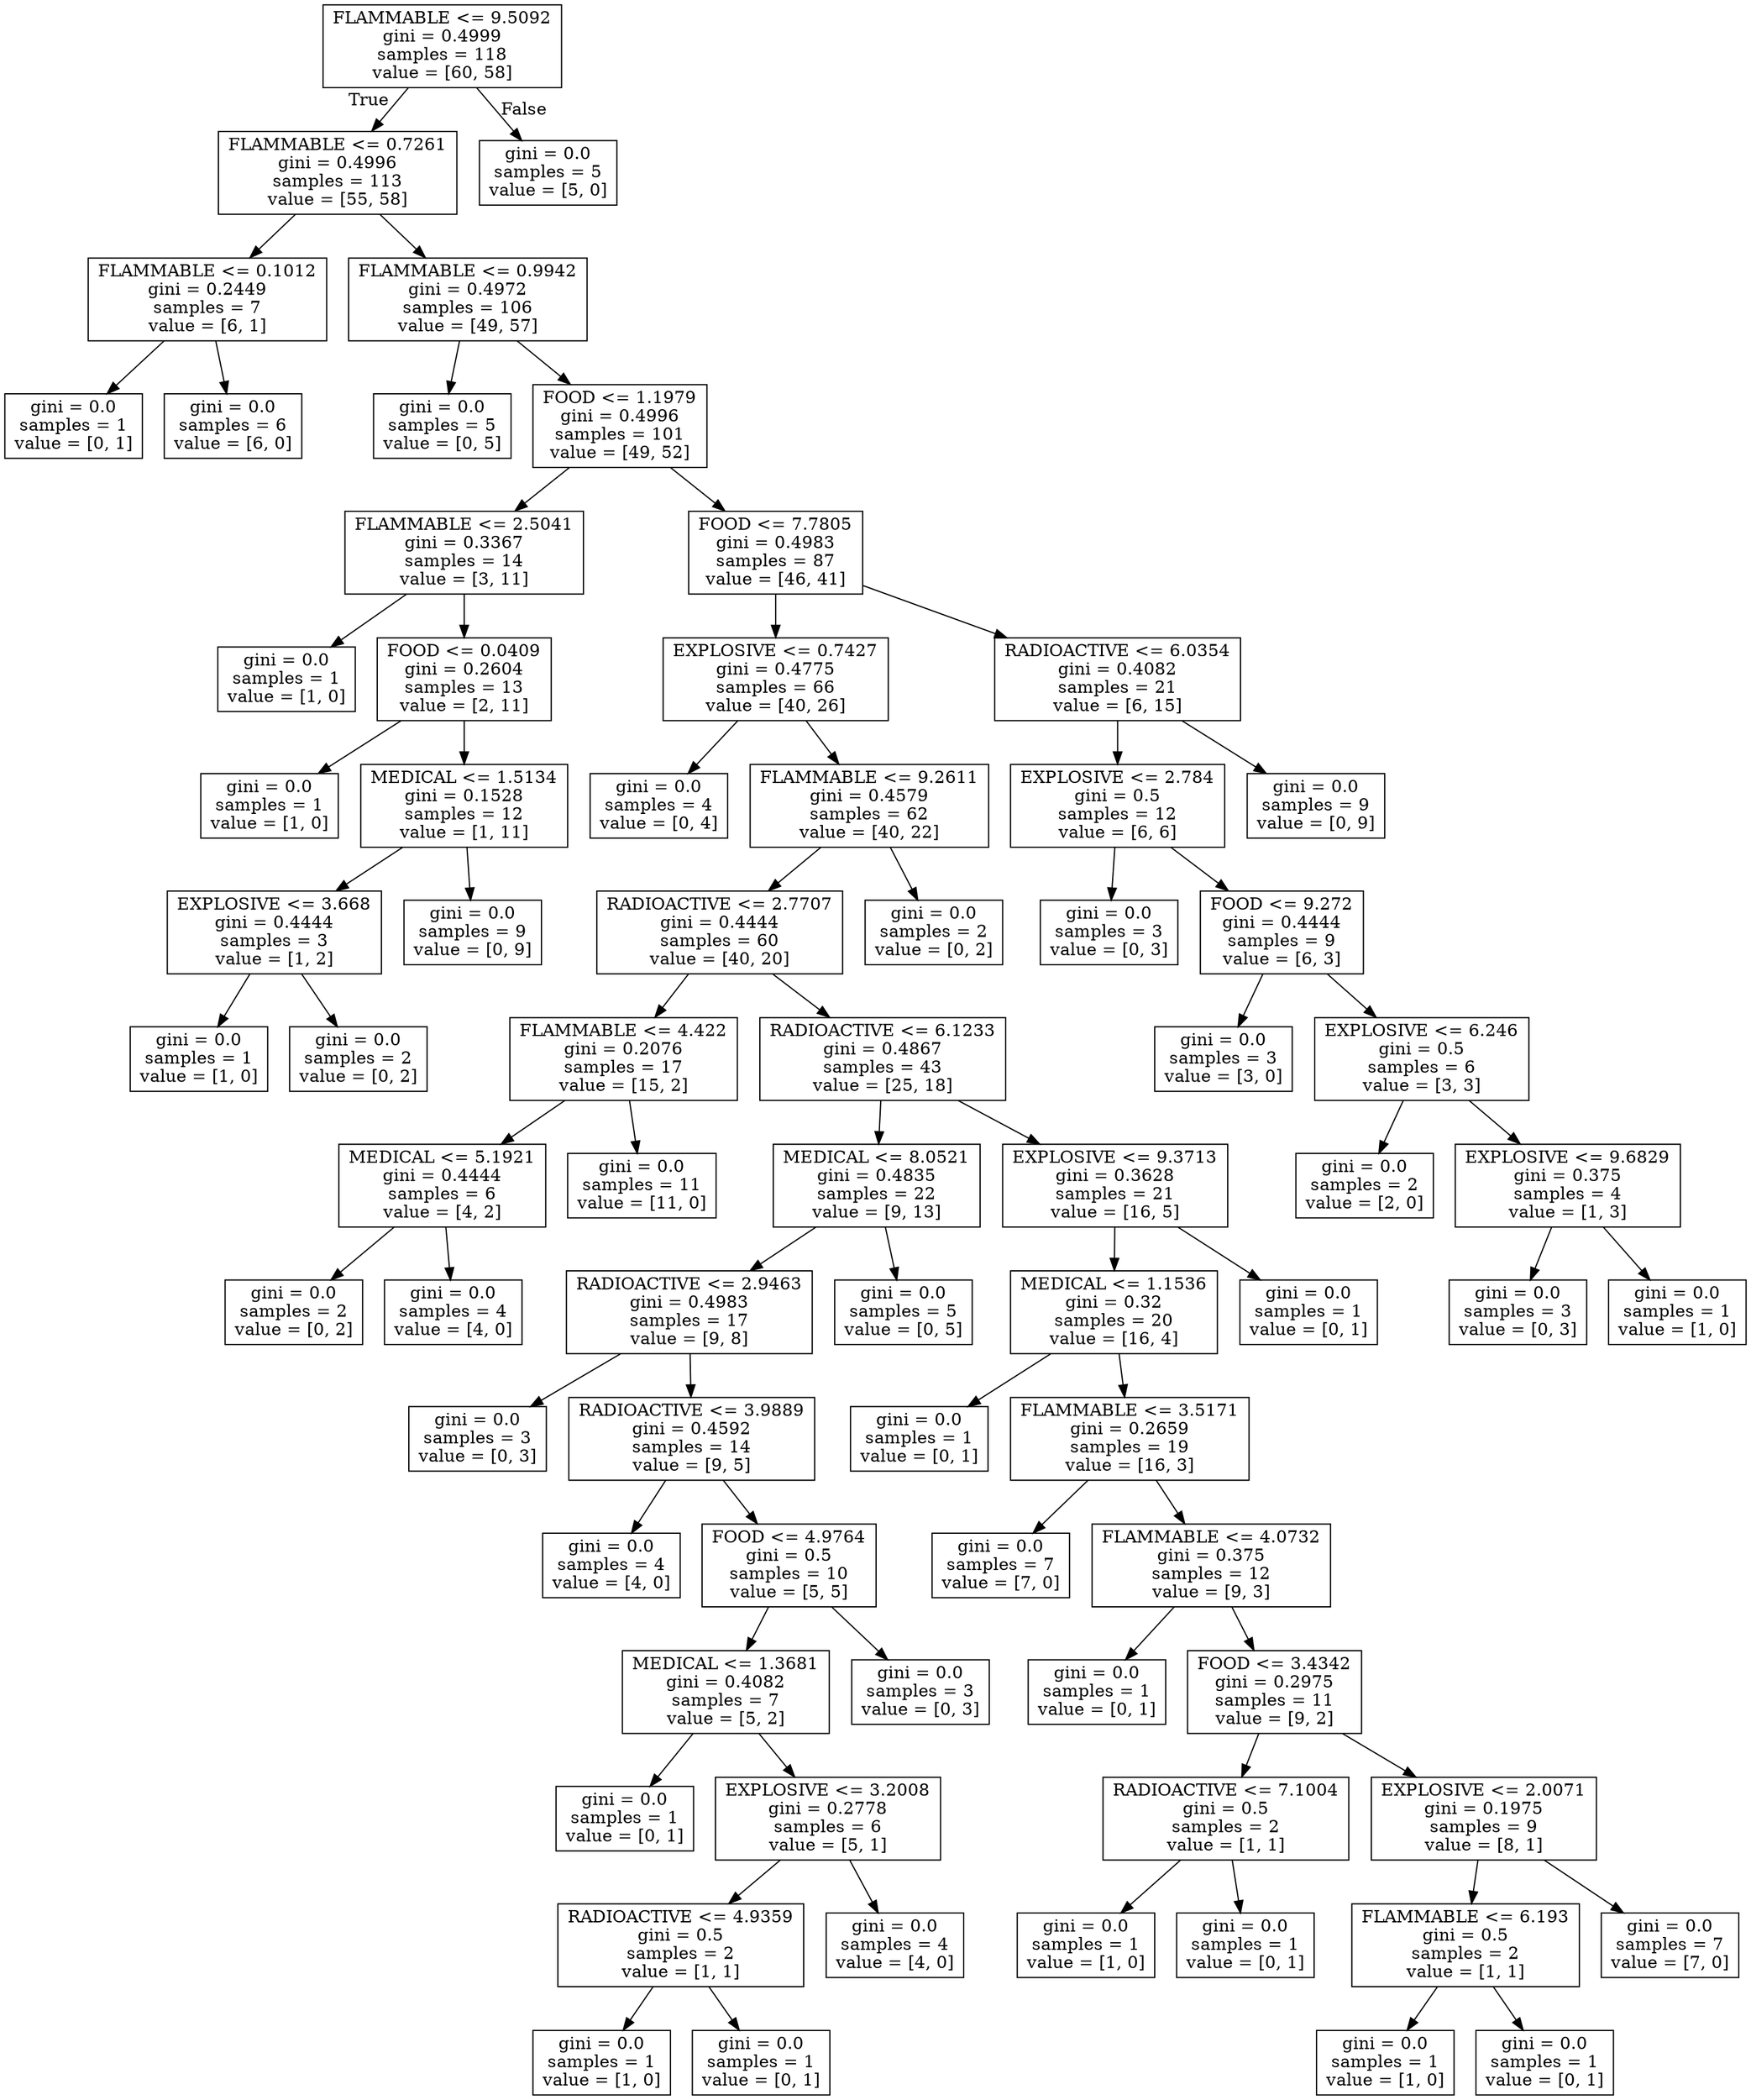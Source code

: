 digraph Tree {
node [shape=box] ;
0 [label="FLAMMABLE <= 9.5092\ngini = 0.4999\nsamples = 118\nvalue = [60, 58]"] ;
1 [label="FLAMMABLE <= 0.7261\ngini = 0.4996\nsamples = 113\nvalue = [55, 58]"] ;
0 -> 1 [labeldistance=2.5, labelangle=45, headlabel="True"] ;
2 [label="FLAMMABLE <= 0.1012\ngini = 0.2449\nsamples = 7\nvalue = [6, 1]"] ;
1 -> 2 ;
3 [label="gini = 0.0\nsamples = 1\nvalue = [0, 1]"] ;
2 -> 3 ;
4 [label="gini = 0.0\nsamples = 6\nvalue = [6, 0]"] ;
2 -> 4 ;
5 [label="FLAMMABLE <= 0.9942\ngini = 0.4972\nsamples = 106\nvalue = [49, 57]"] ;
1 -> 5 ;
6 [label="gini = 0.0\nsamples = 5\nvalue = [0, 5]"] ;
5 -> 6 ;
7 [label="FOOD <= 1.1979\ngini = 0.4996\nsamples = 101\nvalue = [49, 52]"] ;
5 -> 7 ;
8 [label="FLAMMABLE <= 2.5041\ngini = 0.3367\nsamples = 14\nvalue = [3, 11]"] ;
7 -> 8 ;
9 [label="gini = 0.0\nsamples = 1\nvalue = [1, 0]"] ;
8 -> 9 ;
10 [label="FOOD <= 0.0409\ngini = 0.2604\nsamples = 13\nvalue = [2, 11]"] ;
8 -> 10 ;
11 [label="gini = 0.0\nsamples = 1\nvalue = [1, 0]"] ;
10 -> 11 ;
12 [label="MEDICAL <= 1.5134\ngini = 0.1528\nsamples = 12\nvalue = [1, 11]"] ;
10 -> 12 ;
13 [label="EXPLOSIVE <= 3.668\ngini = 0.4444\nsamples = 3\nvalue = [1, 2]"] ;
12 -> 13 ;
14 [label="gini = 0.0\nsamples = 1\nvalue = [1, 0]"] ;
13 -> 14 ;
15 [label="gini = 0.0\nsamples = 2\nvalue = [0, 2]"] ;
13 -> 15 ;
16 [label="gini = 0.0\nsamples = 9\nvalue = [0, 9]"] ;
12 -> 16 ;
17 [label="FOOD <= 7.7805\ngini = 0.4983\nsamples = 87\nvalue = [46, 41]"] ;
7 -> 17 ;
18 [label="EXPLOSIVE <= 0.7427\ngini = 0.4775\nsamples = 66\nvalue = [40, 26]"] ;
17 -> 18 ;
19 [label="gini = 0.0\nsamples = 4\nvalue = [0, 4]"] ;
18 -> 19 ;
20 [label="FLAMMABLE <= 9.2611\ngini = 0.4579\nsamples = 62\nvalue = [40, 22]"] ;
18 -> 20 ;
21 [label="RADIOACTIVE <= 2.7707\ngini = 0.4444\nsamples = 60\nvalue = [40, 20]"] ;
20 -> 21 ;
22 [label="FLAMMABLE <= 4.422\ngini = 0.2076\nsamples = 17\nvalue = [15, 2]"] ;
21 -> 22 ;
23 [label="MEDICAL <= 5.1921\ngini = 0.4444\nsamples = 6\nvalue = [4, 2]"] ;
22 -> 23 ;
24 [label="gini = 0.0\nsamples = 2\nvalue = [0, 2]"] ;
23 -> 24 ;
25 [label="gini = 0.0\nsamples = 4\nvalue = [4, 0]"] ;
23 -> 25 ;
26 [label="gini = 0.0\nsamples = 11\nvalue = [11, 0]"] ;
22 -> 26 ;
27 [label="RADIOACTIVE <= 6.1233\ngini = 0.4867\nsamples = 43\nvalue = [25, 18]"] ;
21 -> 27 ;
28 [label="MEDICAL <= 8.0521\ngini = 0.4835\nsamples = 22\nvalue = [9, 13]"] ;
27 -> 28 ;
29 [label="RADIOACTIVE <= 2.9463\ngini = 0.4983\nsamples = 17\nvalue = [9, 8]"] ;
28 -> 29 ;
30 [label="gini = 0.0\nsamples = 3\nvalue = [0, 3]"] ;
29 -> 30 ;
31 [label="RADIOACTIVE <= 3.9889\ngini = 0.4592\nsamples = 14\nvalue = [9, 5]"] ;
29 -> 31 ;
32 [label="gini = 0.0\nsamples = 4\nvalue = [4, 0]"] ;
31 -> 32 ;
33 [label="FOOD <= 4.9764\ngini = 0.5\nsamples = 10\nvalue = [5, 5]"] ;
31 -> 33 ;
34 [label="MEDICAL <= 1.3681\ngini = 0.4082\nsamples = 7\nvalue = [5, 2]"] ;
33 -> 34 ;
35 [label="gini = 0.0\nsamples = 1\nvalue = [0, 1]"] ;
34 -> 35 ;
36 [label="EXPLOSIVE <= 3.2008\ngini = 0.2778\nsamples = 6\nvalue = [5, 1]"] ;
34 -> 36 ;
37 [label="RADIOACTIVE <= 4.9359\ngini = 0.5\nsamples = 2\nvalue = [1, 1]"] ;
36 -> 37 ;
38 [label="gini = 0.0\nsamples = 1\nvalue = [1, 0]"] ;
37 -> 38 ;
39 [label="gini = 0.0\nsamples = 1\nvalue = [0, 1]"] ;
37 -> 39 ;
40 [label="gini = 0.0\nsamples = 4\nvalue = [4, 0]"] ;
36 -> 40 ;
41 [label="gini = 0.0\nsamples = 3\nvalue = [0, 3]"] ;
33 -> 41 ;
42 [label="gini = 0.0\nsamples = 5\nvalue = [0, 5]"] ;
28 -> 42 ;
43 [label="EXPLOSIVE <= 9.3713\ngini = 0.3628\nsamples = 21\nvalue = [16, 5]"] ;
27 -> 43 ;
44 [label="MEDICAL <= 1.1536\ngini = 0.32\nsamples = 20\nvalue = [16, 4]"] ;
43 -> 44 ;
45 [label="gini = 0.0\nsamples = 1\nvalue = [0, 1]"] ;
44 -> 45 ;
46 [label="FLAMMABLE <= 3.5171\ngini = 0.2659\nsamples = 19\nvalue = [16, 3]"] ;
44 -> 46 ;
47 [label="gini = 0.0\nsamples = 7\nvalue = [7, 0]"] ;
46 -> 47 ;
48 [label="FLAMMABLE <= 4.0732\ngini = 0.375\nsamples = 12\nvalue = [9, 3]"] ;
46 -> 48 ;
49 [label="gini = 0.0\nsamples = 1\nvalue = [0, 1]"] ;
48 -> 49 ;
50 [label="FOOD <= 3.4342\ngini = 0.2975\nsamples = 11\nvalue = [9, 2]"] ;
48 -> 50 ;
51 [label="RADIOACTIVE <= 7.1004\ngini = 0.5\nsamples = 2\nvalue = [1, 1]"] ;
50 -> 51 ;
52 [label="gini = 0.0\nsamples = 1\nvalue = [1, 0]"] ;
51 -> 52 ;
53 [label="gini = 0.0\nsamples = 1\nvalue = [0, 1]"] ;
51 -> 53 ;
54 [label="EXPLOSIVE <= 2.0071\ngini = 0.1975\nsamples = 9\nvalue = [8, 1]"] ;
50 -> 54 ;
55 [label="FLAMMABLE <= 6.193\ngini = 0.5\nsamples = 2\nvalue = [1, 1]"] ;
54 -> 55 ;
56 [label="gini = 0.0\nsamples = 1\nvalue = [1, 0]"] ;
55 -> 56 ;
57 [label="gini = 0.0\nsamples = 1\nvalue = [0, 1]"] ;
55 -> 57 ;
58 [label="gini = 0.0\nsamples = 7\nvalue = [7, 0]"] ;
54 -> 58 ;
59 [label="gini = 0.0\nsamples = 1\nvalue = [0, 1]"] ;
43 -> 59 ;
60 [label="gini = 0.0\nsamples = 2\nvalue = [0, 2]"] ;
20 -> 60 ;
61 [label="RADIOACTIVE <= 6.0354\ngini = 0.4082\nsamples = 21\nvalue = [6, 15]"] ;
17 -> 61 ;
62 [label="EXPLOSIVE <= 2.784\ngini = 0.5\nsamples = 12\nvalue = [6, 6]"] ;
61 -> 62 ;
63 [label="gini = 0.0\nsamples = 3\nvalue = [0, 3]"] ;
62 -> 63 ;
64 [label="FOOD <= 9.272\ngini = 0.4444\nsamples = 9\nvalue = [6, 3]"] ;
62 -> 64 ;
65 [label="gini = 0.0\nsamples = 3\nvalue = [3, 0]"] ;
64 -> 65 ;
66 [label="EXPLOSIVE <= 6.246\ngini = 0.5\nsamples = 6\nvalue = [3, 3]"] ;
64 -> 66 ;
67 [label="gini = 0.0\nsamples = 2\nvalue = [2, 0]"] ;
66 -> 67 ;
68 [label="EXPLOSIVE <= 9.6829\ngini = 0.375\nsamples = 4\nvalue = [1, 3]"] ;
66 -> 68 ;
69 [label="gini = 0.0\nsamples = 3\nvalue = [0, 3]"] ;
68 -> 69 ;
70 [label="gini = 0.0\nsamples = 1\nvalue = [1, 0]"] ;
68 -> 70 ;
71 [label="gini = 0.0\nsamples = 9\nvalue = [0, 9]"] ;
61 -> 71 ;
72 [label="gini = 0.0\nsamples = 5\nvalue = [5, 0]"] ;
0 -> 72 [labeldistance=2.5, labelangle=-45, headlabel="False"] ;
}